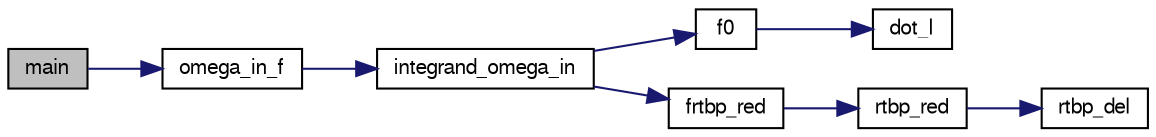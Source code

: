 digraph G
{
  edge [fontname="FreeSans",fontsize="10",labelfontname="FreeSans",labelfontsize="10"];
  node [fontname="FreeSans",fontsize="10",shape=record];
  rankdir=LR;
  Node1 [label="main",height=0.2,width=0.4,color="black", fillcolor="grey75", style="filled" fontcolor="black"];
  Node1 -> Node2 [color="midnightblue",fontsize="10",style="solid",fontname="FreeSans"];
  Node2 [label="omega_in_f",height=0.2,width=0.4,color="black", fillcolor="white", style="filled",URL="$inner__circ_8c.html#a38ed35e40093167924304bddd0374b19"];
  Node2 -> Node3 [color="midnightblue",fontsize="10",style="solid",fontname="FreeSans"];
  Node3 [label="integrand_omega_in",height=0.2,width=0.4,color="black", fillcolor="white", style="filled",URL="$inner__circ_8c.html#add386ab1cbaa441219d25f4b52e2f53d"];
  Node3 -> Node4 [color="midnightblue",fontsize="10",style="solid",fontname="FreeSans"];
  Node4 [label="f0",height=0.2,width=0.4,color="black", fillcolor="white", style="filled",URL="$rtbpdel_8c.html#ae8c62a9a7573e8672ead34056c6c1214"];
  Node4 -> Node5 [color="midnightblue",fontsize="10",style="solid",fontname="FreeSans"];
  Node5 [label="dot_l",height=0.2,width=0.4,color="black", fillcolor="white", style="filled",URL="$rtbpdel_8c.html#ab68360cde7054095ebe0c8682bdaa3b8"];
  Node3 -> Node6 [color="midnightblue",fontsize="10",style="solid",fontname="FreeSans"];
  Node6 [label="frtbp_red",height=0.2,width=0.4,color="black", fillcolor="white", style="filled",URL="$frtbpred_8c.html#a5bb7faa5aa6fefe2fff894699184d5a6"];
  Node6 -> Node7 [color="midnightblue",fontsize="10",style="solid",fontname="FreeSans"];
  Node7 [label="rtbp_red",height=0.2,width=0.4,color="black", fillcolor="white", style="filled",URL="$rtbpred_8c.html#a154b538184685434404c554ee804c5a8"];
  Node7 -> Node8 [color="midnightblue",fontsize="10",style="solid",fontname="FreeSans"];
  Node8 [label="rtbp_del",height=0.2,width=0.4,color="black", fillcolor="white", style="filled",URL="$rtbpdel_8c.html#a82a8da3bffd2d54c6215c8d92a42b846"];
}
